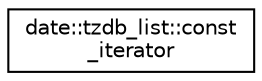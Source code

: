 digraph "Graphical Class Hierarchy"
{
 // LATEX_PDF_SIZE
  edge [fontname="Helvetica",fontsize="10",labelfontname="Helvetica",labelfontsize="10"];
  node [fontname="Helvetica",fontsize="10",shape=record];
  rankdir="LR";
  Node0 [label="date::tzdb_list::const\l_iterator",height=0.2,width=0.4,color="black", fillcolor="white", style="filled",URL="$classdate_1_1tzdb__list_1_1const__iterator.html",tooltip=" "];
}
